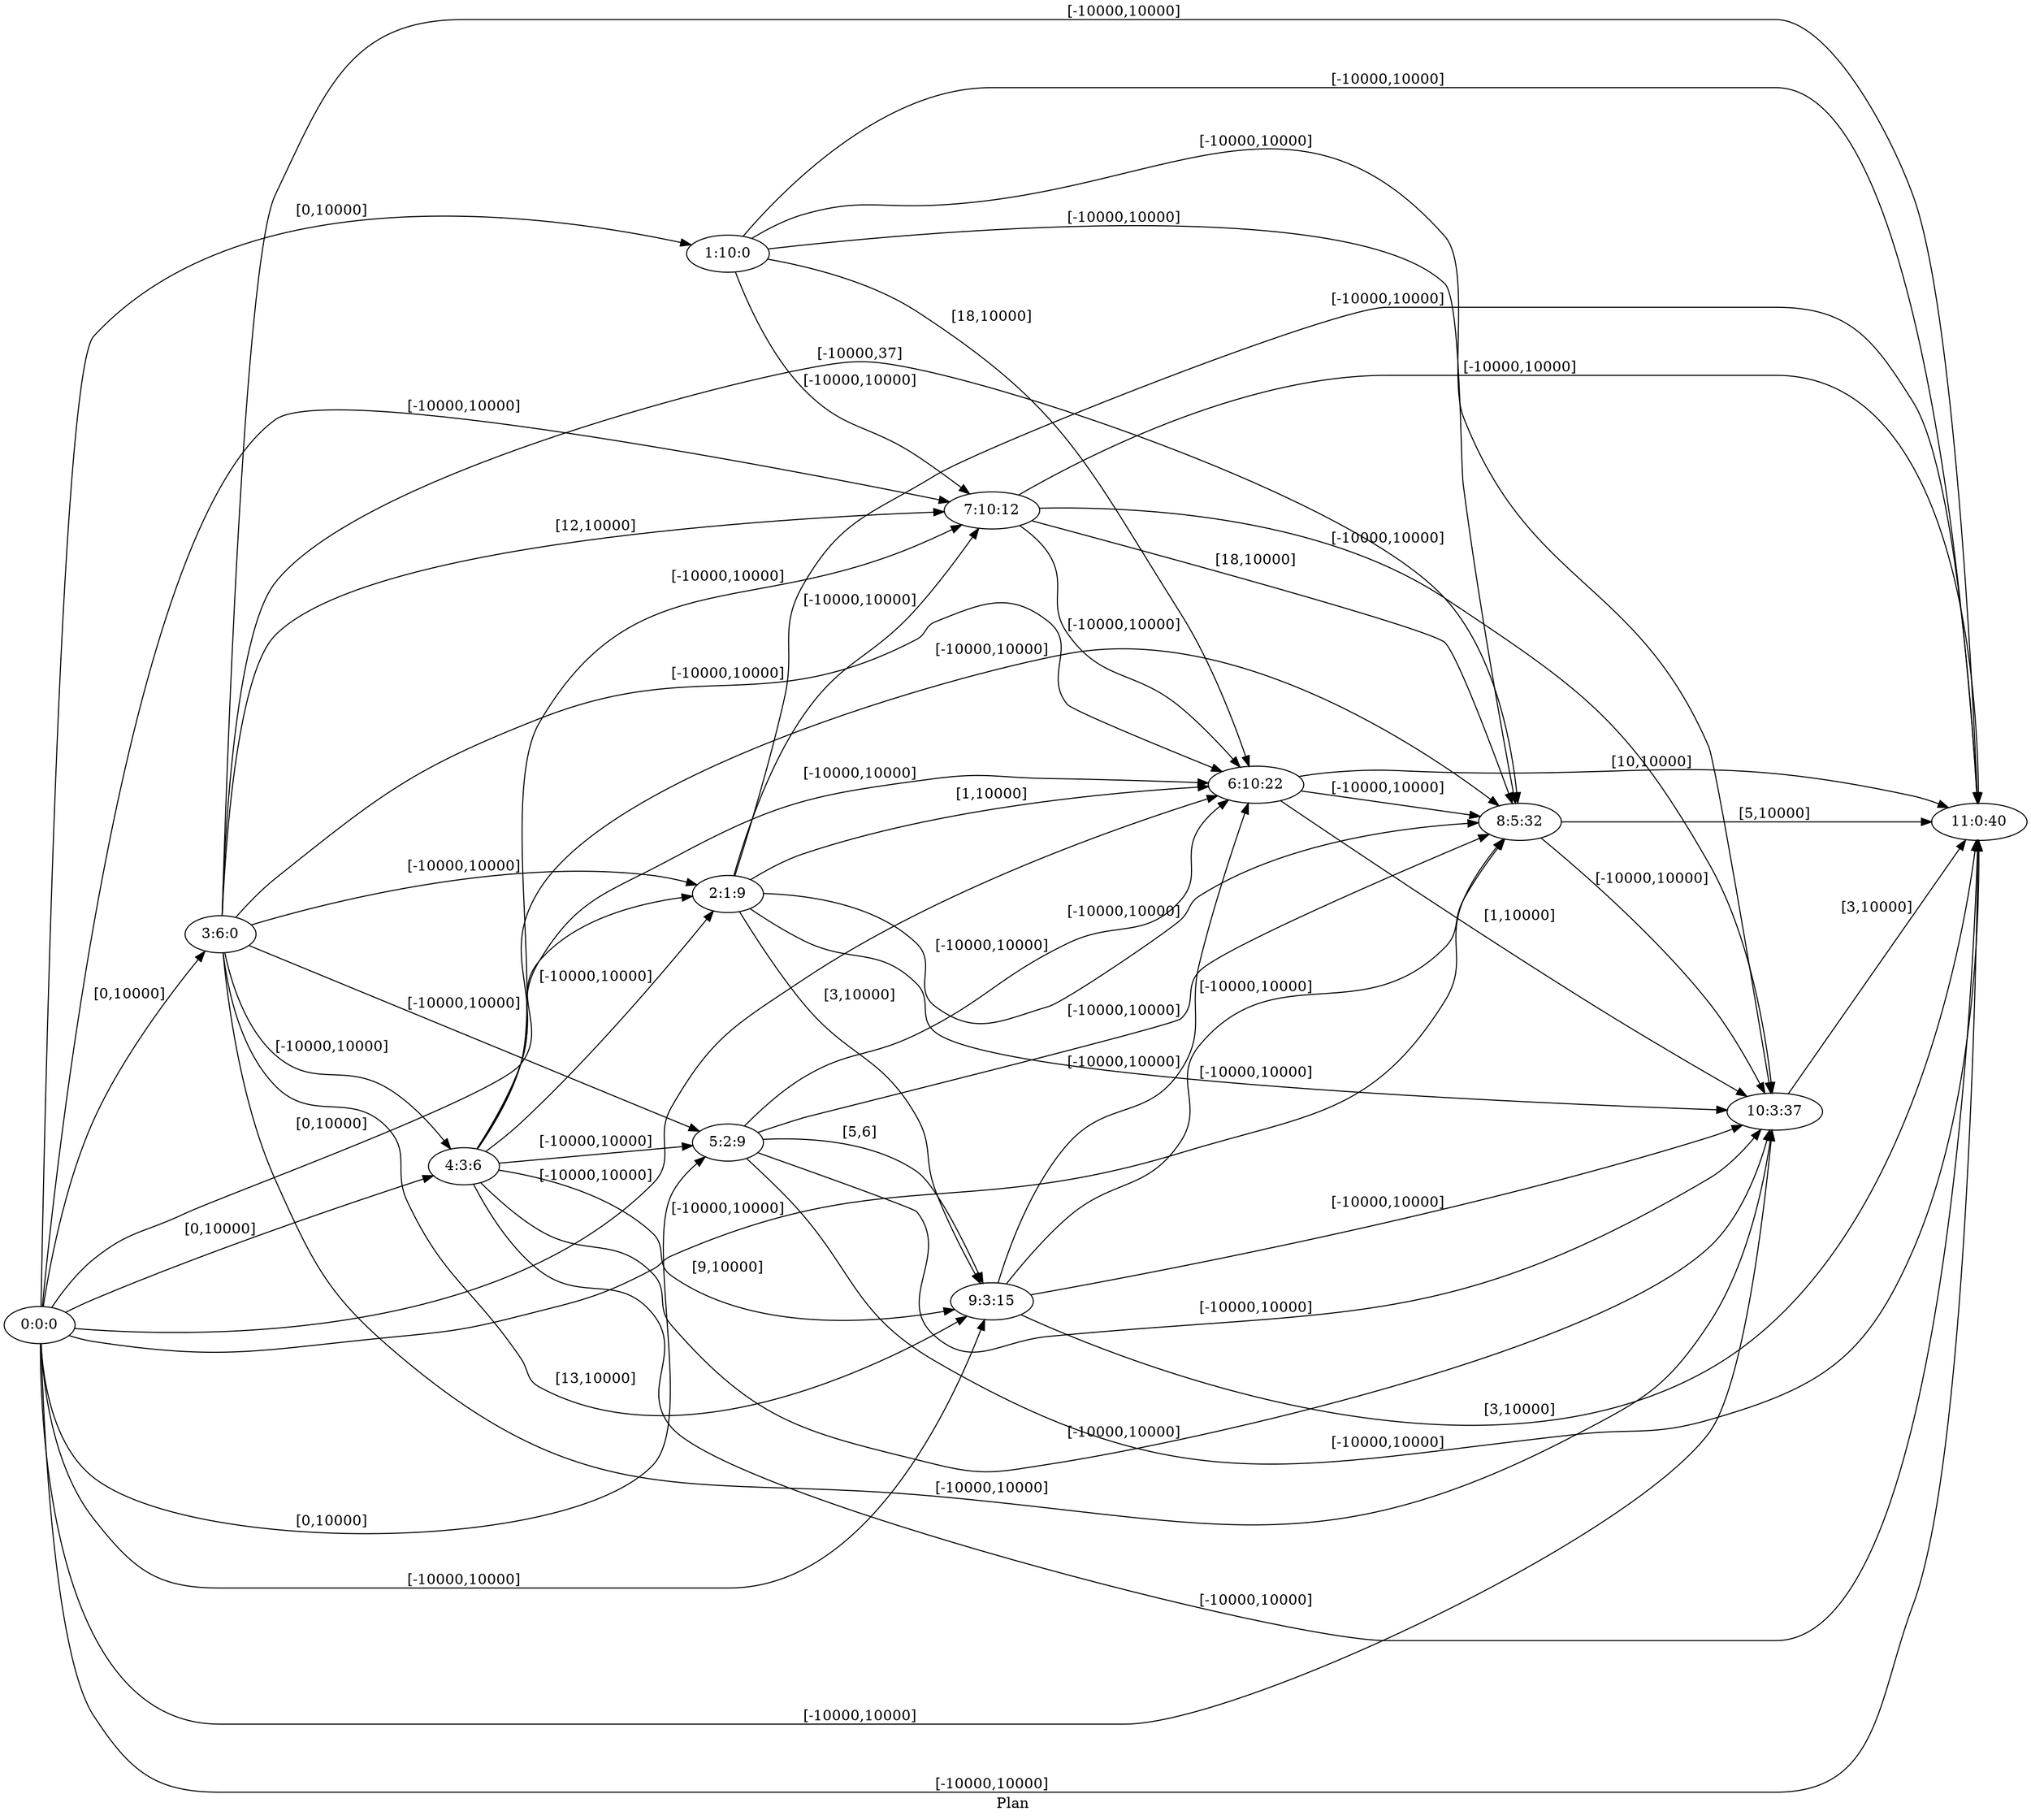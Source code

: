 digraph G {
 rankdir = LR;
 nodesep = .45; 
 size = 30;
label="Plan ";
 fldt = 0.457989;
"0:0:0"->"1:10:0"[ label = "[0,10000]"];
"0:0:0"->"2:1:9"[ label = "[0,10000]"];
"0:0:0"->"3:6:0"[ label = "[0,10000]"];
"0:0:0"->"4:3:6"[ label = "[0,10000]"];
"0:0:0"->"5:2:9"[ label = "[0,10000]"];
"0:0:0"->"6:10:22"[ label = "[-10000,10000]"];
"0:0:0"->"7:10:12"[ label = "[-10000,10000]"];
"0:0:0"->"8:5:32"[ label = "[-10000,10000]"];
"0:0:0"->"9:3:15"[ label = "[-10000,10000]"];
"0:0:0"->"10:3:37"[ label = "[-10000,10000]"];
"0:0:0"->"11:0:40"[ label = "[-10000,10000]"];
"1:10:0"->"6:10:22"[ label = "[18,10000]"];
"1:10:0"->"7:10:12"[ label = "[-10000,10000]"];
"1:10:0"->"8:5:32"[ label = "[-10000,10000]"];
"1:10:0"->"10:3:37"[ label = "[-10000,10000]"];
"1:10:0"->"11:0:40"[ label = "[-10000,10000]"];
"2:1:9"->"6:10:22"[ label = "[1,10000]"];
"2:1:9"->"7:10:12"[ label = "[-10000,10000]"];
"2:1:9"->"8:5:32"[ label = "[-10000,10000]"];
"2:1:9"->"9:3:15"[ label = "[3,10000]"];
"2:1:9"->"10:3:37"[ label = "[-10000,10000]"];
"2:1:9"->"11:0:40"[ label = "[-10000,10000]"];
"3:6:0"->"2:1:9"[ label = "[-10000,10000]"];
"3:6:0"->"4:3:6"[ label = "[-10000,10000]"];
"3:6:0"->"5:2:9"[ label = "[-10000,10000]"];
"3:6:0"->"6:10:22"[ label = "[-10000,10000]"];
"3:6:0"->"7:10:12"[ label = "[12,10000]"];
"3:6:0"->"8:5:32"[ label = "[-10000,37]"];
"3:6:0"->"9:3:15"[ label = "[13,10000]"];
"3:6:0"->"10:3:37"[ label = "[-10000,10000]"];
"3:6:0"->"11:0:40"[ label = "[-10000,10000]"];
"4:3:6"->"2:1:9"[ label = "[-10000,10000]"];
"4:3:6"->"5:2:9"[ label = "[-10000,10000]"];
"4:3:6"->"6:10:22"[ label = "[-10000,10000]"];
"4:3:6"->"7:10:12"[ label = "[-10000,10000]"];
"4:3:6"->"8:5:32"[ label = "[-10000,10000]"];
"4:3:6"->"9:3:15"[ label = "[9,10000]"];
"4:3:6"->"10:3:37"[ label = "[-10000,10000]"];
"4:3:6"->"11:0:40"[ label = "[-10000,10000]"];
"5:2:9"->"6:10:22"[ label = "[-10000,10000]"];
"5:2:9"->"8:5:32"[ label = "[-10000,10000]"];
"5:2:9"->"9:3:15"[ label = "[5,6]"];
"5:2:9"->"10:3:37"[ label = "[-10000,10000]"];
"5:2:9"->"11:0:40"[ label = "[-10000,10000]"];
"6:10:22"->"8:5:32"[ label = "[-10000,10000]"];
"6:10:22"->"10:3:37"[ label = "[1,10000]"];
"6:10:22"->"11:0:40"[ label = "[10,10000]"];
"7:10:12"->"6:10:22"[ label = "[-10000,10000]"];
"7:10:12"->"8:5:32"[ label = "[18,10000]"];
"7:10:12"->"10:3:37"[ label = "[-10000,10000]"];
"7:10:12"->"11:0:40"[ label = "[-10000,10000]"];
"8:5:32"->"10:3:37"[ label = "[-10000,10000]"];
"8:5:32"->"11:0:40"[ label = "[5,10000]"];
"9:3:15"->"6:10:22"[ label = "[-10000,10000]"];
"9:3:15"->"8:5:32"[ label = "[-10000,10000]"];
"9:3:15"->"10:3:37"[ label = "[-10000,10000]"];
"9:3:15"->"11:0:40"[ label = "[3,10000]"];
"10:3:37"->"11:0:40"[ label = "[3,10000]"];
}
